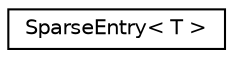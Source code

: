 digraph "Graphical Class Hierarchy"
{
  edge [fontname="Helvetica",fontsize="10",labelfontname="Helvetica",labelfontsize="10"];
  node [fontname="Helvetica",fontsize="10",shape=record];
  rankdir="LR";
  Node1 [label="SparseEntry\< T \>",height=0.2,width=0.4,color="black", fillcolor="white", style="filled",URL="$structSparseEntry.html"];
}
